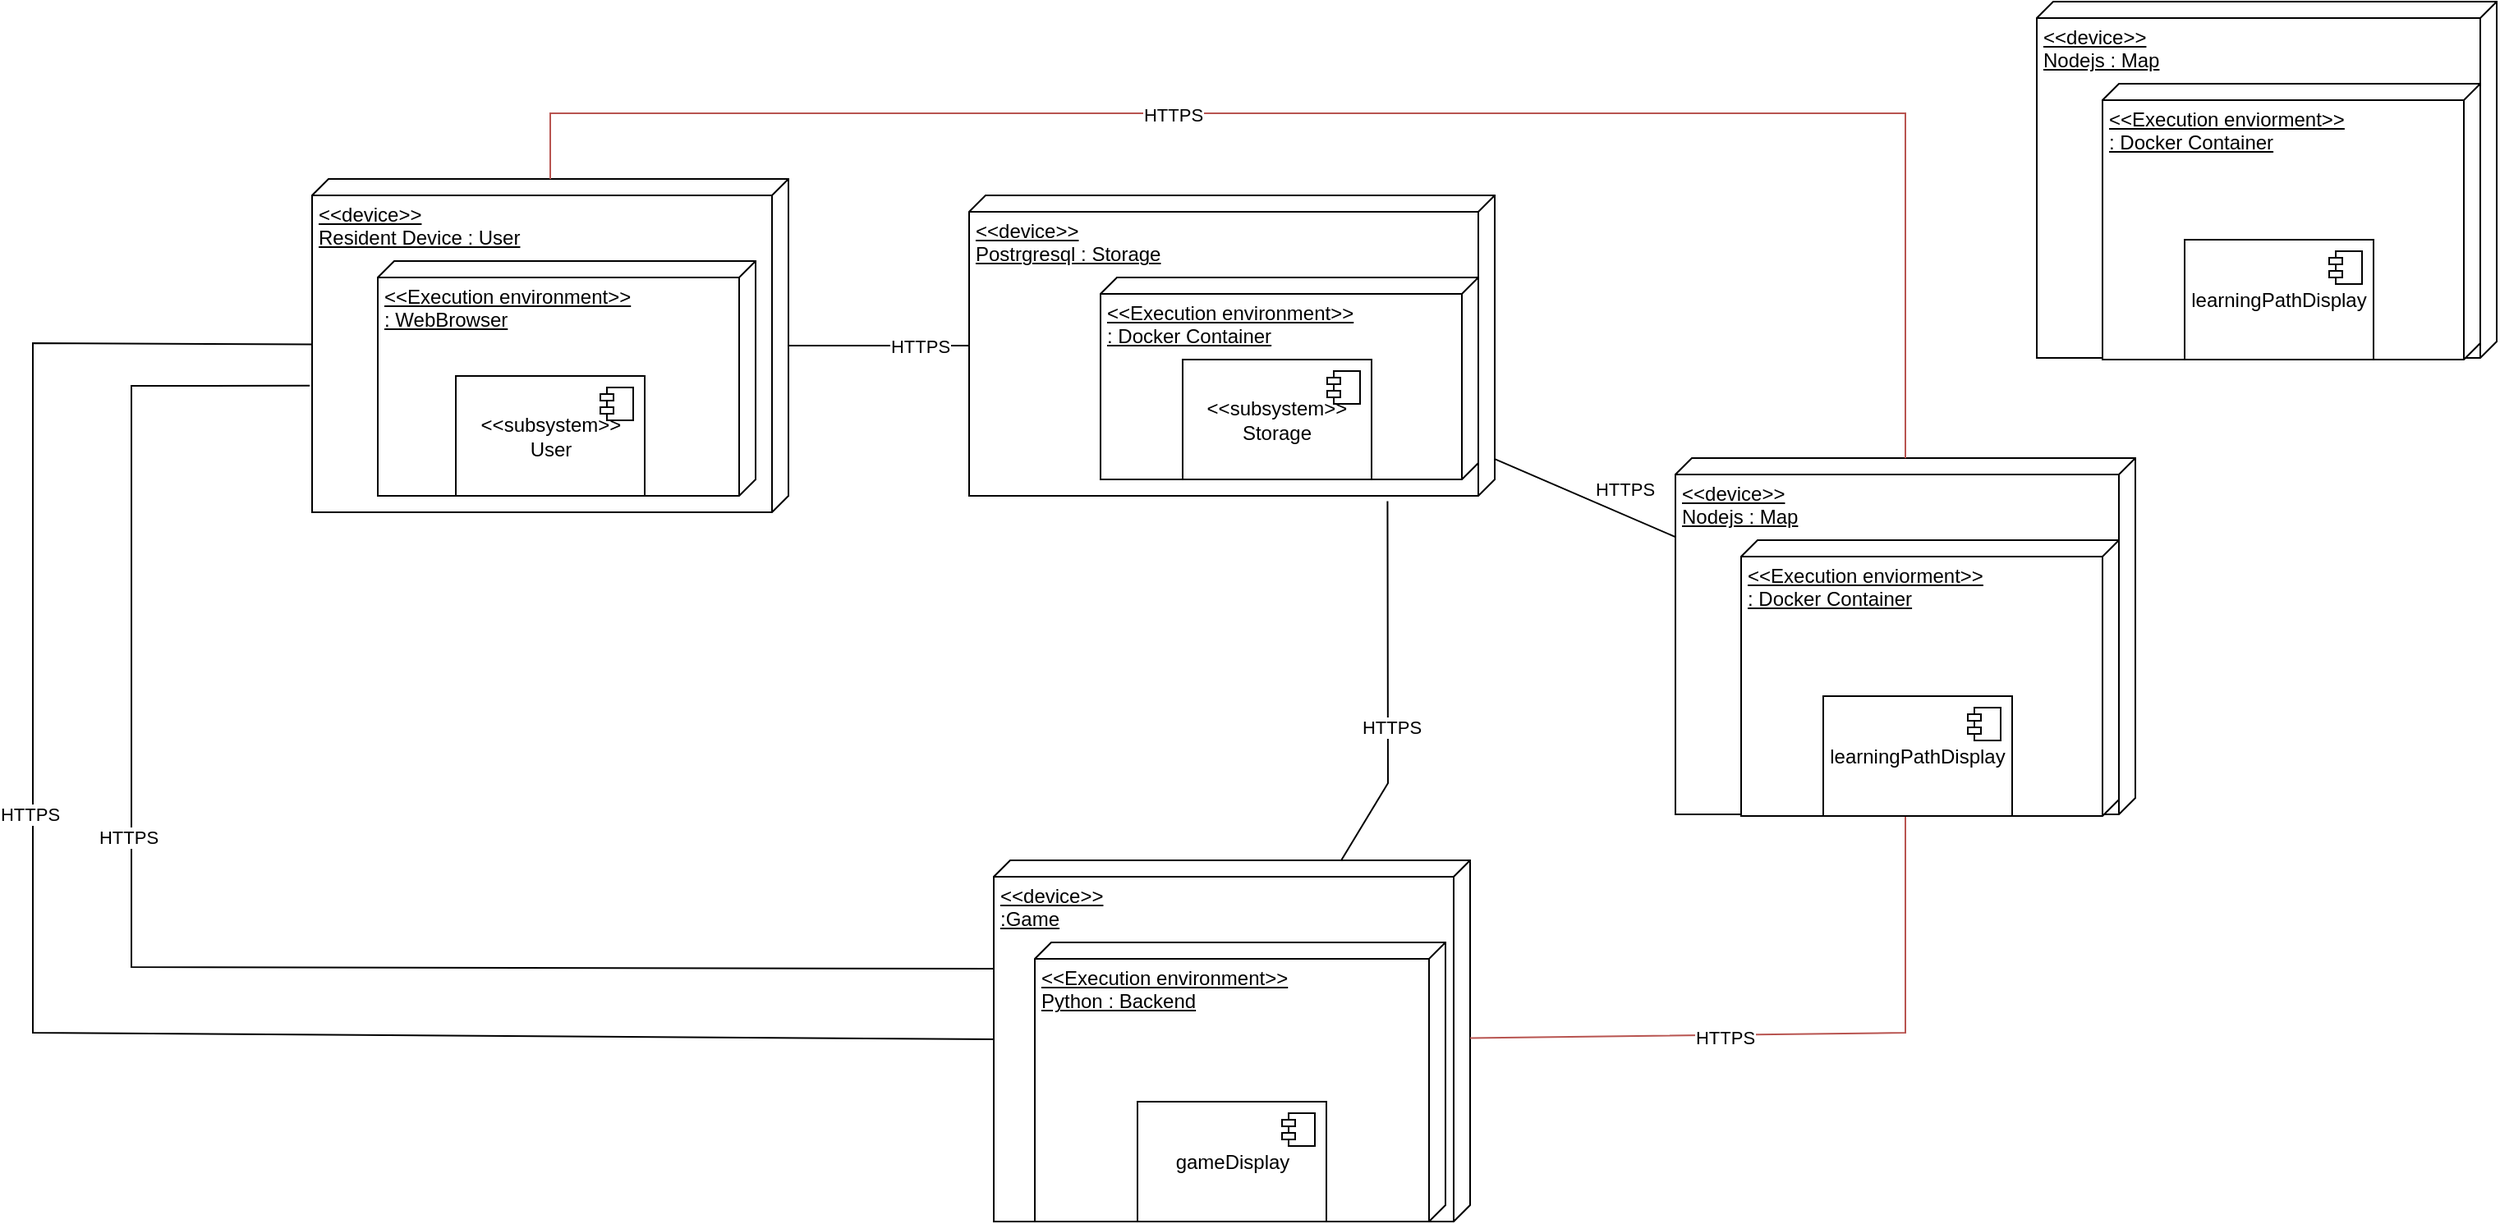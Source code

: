 <mxfile version="22.1.5" type="github">
  <diagram name="Page-1" id="uFSGAUwkW49hXAL4wlEe">
    <mxGraphModel dx="49" dy="2267" grid="1" gridSize="10" guides="1" tooltips="1" connect="1" arrows="1" fold="1" page="1" pageScale="1" pageWidth="850" pageHeight="1100" math="0" shadow="0">
      <root>
        <mxCell id="0" />
        <mxCell id="1" parent="0" />
        <mxCell id="I-oZxQt9zTV3CKsvRRn0-1" value="&amp;lt;&amp;lt;device&amp;gt;&amp;gt;&lt;br&gt;Resident Device : User" style="verticalAlign=top;align=left;spacingTop=8;spacingLeft=2;spacingRight=12;shape=cube;size=10;direction=south;fontStyle=4;html=1;whiteSpace=wrap;" vertex="1" parent="1">
          <mxGeometry x="2290" y="60" width="290" height="203" as="geometry" />
        </mxCell>
        <mxCell id="I-oZxQt9zTV3CKsvRRn0-3" value="&amp;lt;&amp;lt;Execution environment&amp;gt;&amp;gt;&lt;br&gt;: WebBrowser" style="verticalAlign=top;align=left;spacingTop=8;spacingLeft=2;spacingRight=12;shape=cube;size=10;direction=south;fontStyle=4;html=1;whiteSpace=wrap;" vertex="1" parent="1">
          <mxGeometry x="2330" y="110" width="230" height="143" as="geometry" />
        </mxCell>
        <mxCell id="I-oZxQt9zTV3CKsvRRn0-4" value="&amp;lt;&amp;lt;subsystem&amp;gt;&amp;gt;&lt;br&gt;User" style="html=1;dropTarget=0;whiteSpace=wrap;" vertex="1" parent="1">
          <mxGeometry x="2377.5" y="180" width="115" height="73" as="geometry" />
        </mxCell>
        <mxCell id="I-oZxQt9zTV3CKsvRRn0-5" value="" style="shape=module;jettyWidth=8;jettyHeight=4;" vertex="1" parent="I-oZxQt9zTV3CKsvRRn0-4">
          <mxGeometry x="1" width="20" height="20" relative="1" as="geometry">
            <mxPoint x="-27" y="7" as="offset" />
          </mxGeometry>
        </mxCell>
        <mxCell id="I-oZxQt9zTV3CKsvRRn0-6" value="&amp;lt;&amp;lt;device&amp;gt;&amp;gt;&lt;br&gt;Postrgresql : Storage" style="verticalAlign=top;align=left;spacingTop=8;spacingLeft=2;spacingRight=12;shape=cube;size=10;direction=south;fontStyle=4;html=1;whiteSpace=wrap;" vertex="1" parent="1">
          <mxGeometry x="2690" y="70" width="320" height="183" as="geometry" />
        </mxCell>
        <mxCell id="I-oZxQt9zTV3CKsvRRn0-7" value="&amp;lt;&amp;lt;Execution environment&amp;gt;&amp;gt;&lt;br&gt;: Docker Container" style="verticalAlign=top;align=left;spacingTop=8;spacingLeft=2;spacingRight=12;shape=cube;size=10;direction=south;fontStyle=4;html=1;whiteSpace=wrap;" vertex="1" parent="1">
          <mxGeometry x="2770" y="120" width="230" height="123" as="geometry" />
        </mxCell>
        <mxCell id="I-oZxQt9zTV3CKsvRRn0-8" value="" style="endArrow=none;html=1;rounded=0;" edge="1" parent="1" source="I-oZxQt9zTV3CKsvRRn0-1" target="I-oZxQt9zTV3CKsvRRn0-6">
          <mxGeometry width="50" height="50" relative="1" as="geometry">
            <mxPoint x="2640" y="320" as="sourcePoint" />
            <mxPoint x="2690" y="270" as="targetPoint" />
          </mxGeometry>
        </mxCell>
        <mxCell id="I-oZxQt9zTV3CKsvRRn0-9" value="HTTPS" style="edgeLabel;html=1;align=center;verticalAlign=middle;resizable=0;points=[];" vertex="1" connectable="0" parent="I-oZxQt9zTV3CKsvRRn0-8">
          <mxGeometry x="-0.221" y="-2" relative="1" as="geometry">
            <mxPoint x="37" y="-2" as="offset" />
          </mxGeometry>
        </mxCell>
        <mxCell id="I-oZxQt9zTV3CKsvRRn0-13" value="&amp;lt;&amp;lt;device&amp;gt;&amp;gt;&lt;br&gt;:Game" style="verticalAlign=top;align=left;spacingTop=8;spacingLeft=2;spacingRight=12;shape=cube;size=10;direction=south;fontStyle=4;html=1;whiteSpace=wrap;" vertex="1" parent="1">
          <mxGeometry x="2705" y="475" width="290" height="220" as="geometry" />
        </mxCell>
        <mxCell id="I-oZxQt9zTV3CKsvRRn0-14" value="&amp;lt;&amp;lt;Execution environment&amp;gt;&amp;gt;&lt;br&gt;Python : Backend" style="verticalAlign=top;align=left;spacingTop=8;spacingLeft=2;spacingRight=12;shape=cube;size=10;direction=south;fontStyle=4;html=1;whiteSpace=wrap;" vertex="1" parent="1">
          <mxGeometry x="2730" y="525" width="250" height="170" as="geometry" />
        </mxCell>
        <mxCell id="I-oZxQt9zTV3CKsvRRn0-15" value="" style="endArrow=none;html=1;rounded=0;entryX=1.018;entryY=0.204;entryDx=0;entryDy=0;entryPerimeter=0;" edge="1" parent="1" source="I-oZxQt9zTV3CKsvRRn0-13" target="I-oZxQt9zTV3CKsvRRn0-6">
          <mxGeometry width="50" height="50" relative="1" as="geometry">
            <mxPoint x="2950" y="440" as="sourcePoint" />
            <mxPoint x="2945" y="286" as="targetPoint" />
            <Array as="points">
              <mxPoint x="2945" y="428" />
            </Array>
          </mxGeometry>
        </mxCell>
        <mxCell id="I-oZxQt9zTV3CKsvRRn0-16" value="HTTPS" style="edgeLabel;html=1;align=center;verticalAlign=middle;resizable=0;points=[];" vertex="1" connectable="0" parent="I-oZxQt9zTV3CKsvRRn0-15">
          <mxGeometry x="-0.221" y="-2" relative="1" as="geometry">
            <mxPoint y="-1" as="offset" />
          </mxGeometry>
        </mxCell>
        <mxCell id="I-oZxQt9zTV3CKsvRRn0-17" value="" style="endArrow=none;html=1;rounded=0;" edge="1" parent="1" source="I-oZxQt9zTV3CKsvRRn0-1" target="I-oZxQt9zTV3CKsvRRn0-13">
          <mxGeometry width="50" height="50" relative="1" as="geometry">
            <mxPoint x="2590" y="172" as="sourcePoint" />
            <mxPoint x="2120" y="590" as="targetPoint" />
            <Array as="points">
              <mxPoint x="2120" y="160" />
              <mxPoint x="2120" y="580" />
            </Array>
          </mxGeometry>
        </mxCell>
        <mxCell id="I-oZxQt9zTV3CKsvRRn0-18" value="HTTPS" style="edgeLabel;html=1;align=center;verticalAlign=middle;resizable=0;points=[];" vertex="1" connectable="0" parent="I-oZxQt9zTV3CKsvRRn0-17">
          <mxGeometry x="-0.221" y="-2" relative="1" as="geometry">
            <mxPoint y="-1" as="offset" />
          </mxGeometry>
        </mxCell>
        <mxCell id="I-oZxQt9zTV3CKsvRRn0-19" value="" style="endArrow=none;html=1;rounded=0;exitX=0.62;exitY=1.005;exitDx=0;exitDy=0;exitPerimeter=0;entryX=0.3;entryY=1.001;entryDx=0;entryDy=0;entryPerimeter=0;" edge="1" parent="1" source="I-oZxQt9zTV3CKsvRRn0-1" target="I-oZxQt9zTV3CKsvRRn0-13">
          <mxGeometry width="50" height="50" relative="1" as="geometry">
            <mxPoint x="2300" y="171" as="sourcePoint" />
            <mxPoint x="2715" y="594" as="targetPoint" />
            <Array as="points">
              <mxPoint x="2180" y="186" />
              <mxPoint x="2180" y="540" />
            </Array>
          </mxGeometry>
        </mxCell>
        <mxCell id="I-oZxQt9zTV3CKsvRRn0-20" value="HTTPS" style="edgeLabel;html=1;align=center;verticalAlign=middle;resizable=0;points=[];" vertex="1" connectable="0" parent="I-oZxQt9zTV3CKsvRRn0-19">
          <mxGeometry x="-0.221" y="-2" relative="1" as="geometry">
            <mxPoint y="-1" as="offset" />
          </mxGeometry>
        </mxCell>
        <mxCell id="I-oZxQt9zTV3CKsvRRn0-21" value="&amp;lt;&amp;lt;device&amp;gt;&amp;gt;&lt;br&gt;Nodejs : Map" style="verticalAlign=top;align=left;spacingTop=8;spacingLeft=2;spacingRight=12;shape=cube;size=10;direction=south;fontStyle=4;html=1;whiteSpace=wrap;" vertex="1" parent="1">
          <mxGeometry x="3120" y="230" width="280" height="217" as="geometry" />
        </mxCell>
        <mxCell id="I-oZxQt9zTV3CKsvRRn0-22" value="&amp;lt;&amp;lt;Execution enviorment&amp;gt;&amp;gt;&lt;br style=&quot;border-color: var(--border-color);&quot;&gt;: Docker Container&lt;br&gt;&lt;br&gt;" style="verticalAlign=top;align=left;spacingTop=8;spacingLeft=2;spacingRight=12;shape=cube;size=10;direction=south;fontStyle=4;html=1;whiteSpace=wrap;" vertex="1" parent="1">
          <mxGeometry x="3160" y="280" width="230" height="168" as="geometry" />
        </mxCell>
        <mxCell id="I-oZxQt9zTV3CKsvRRn0-23" value="" style="endArrow=none;html=1;rounded=0;fillColor=#f8cecc;strokeColor=#b85450;" edge="1" parent="1" source="I-oZxQt9zTV3CKsvRRn0-1" target="I-oZxQt9zTV3CKsvRRn0-21">
          <mxGeometry width="50" height="50" relative="1" as="geometry">
            <mxPoint x="2590" y="172" as="sourcePoint" />
            <mxPoint x="3261" y="20" as="targetPoint" />
            <Array as="points">
              <mxPoint x="2435" y="20" />
              <mxPoint x="3260" y="20" />
            </Array>
          </mxGeometry>
        </mxCell>
        <mxCell id="I-oZxQt9zTV3CKsvRRn0-24" value="HTTPS" style="edgeLabel;html=1;align=center;verticalAlign=middle;resizable=0;points=[];" vertex="1" connectable="0" parent="I-oZxQt9zTV3CKsvRRn0-23">
          <mxGeometry x="-0.221" y="-2" relative="1" as="geometry">
            <mxPoint y="-1" as="offset" />
          </mxGeometry>
        </mxCell>
        <mxCell id="I-oZxQt9zTV3CKsvRRn0-27" value="" style="endArrow=none;html=1;rounded=0;fillColor=#f8cecc;strokeColor=#b85450;" edge="1" parent="1" source="I-oZxQt9zTV3CKsvRRn0-13" target="I-oZxQt9zTV3CKsvRRn0-21">
          <mxGeometry width="50" height="50" relative="1" as="geometry">
            <mxPoint x="3030" y="599" as="sourcePoint" />
            <mxPoint x="3058" y="380" as="targetPoint" />
            <Array as="points">
              <mxPoint x="3260" y="580" />
            </Array>
          </mxGeometry>
        </mxCell>
        <mxCell id="I-oZxQt9zTV3CKsvRRn0-28" value="HTTPS" style="edgeLabel;html=1;align=center;verticalAlign=middle;resizable=0;points=[];" vertex="1" connectable="0" parent="I-oZxQt9zTV3CKsvRRn0-27">
          <mxGeometry x="-0.221" y="-2" relative="1" as="geometry">
            <mxPoint y="-1" as="offset" />
          </mxGeometry>
        </mxCell>
        <mxCell id="I-oZxQt9zTV3CKsvRRn0-29" value="" style="endArrow=none;html=1;rounded=0;" edge="1" parent="1" source="I-oZxQt9zTV3CKsvRRn0-6" target="I-oZxQt9zTV3CKsvRRn0-21">
          <mxGeometry width="50" height="50" relative="1" as="geometry">
            <mxPoint x="2590" y="172" as="sourcePoint" />
            <mxPoint x="2700" y="172" as="targetPoint" />
          </mxGeometry>
        </mxCell>
        <mxCell id="I-oZxQt9zTV3CKsvRRn0-30" value="HTTPS" style="edgeLabel;html=1;align=center;verticalAlign=middle;resizable=0;points=[];" vertex="1" connectable="0" parent="I-oZxQt9zTV3CKsvRRn0-29">
          <mxGeometry x="-0.221" y="-2" relative="1" as="geometry">
            <mxPoint x="37" y="-2" as="offset" />
          </mxGeometry>
        </mxCell>
        <mxCell id="I-oZxQt9zTV3CKsvRRn0-33" value="&amp;lt;&amp;lt;subsystem&amp;gt;&amp;gt;&lt;br&gt;Storage" style="html=1;dropTarget=0;whiteSpace=wrap;" vertex="1" parent="1">
          <mxGeometry x="2820" y="170" width="115" height="73" as="geometry" />
        </mxCell>
        <mxCell id="I-oZxQt9zTV3CKsvRRn0-34" value="" style="shape=module;jettyWidth=8;jettyHeight=4;" vertex="1" parent="I-oZxQt9zTV3CKsvRRn0-33">
          <mxGeometry x="1" width="20" height="20" relative="1" as="geometry">
            <mxPoint x="-27" y="7" as="offset" />
          </mxGeometry>
        </mxCell>
        <mxCell id="I-oZxQt9zTV3CKsvRRn0-35" value="gameDisplay" style="html=1;dropTarget=0;whiteSpace=wrap;" vertex="1" parent="1">
          <mxGeometry x="2792.5" y="622" width="115" height="73" as="geometry" />
        </mxCell>
        <mxCell id="I-oZxQt9zTV3CKsvRRn0-36" value="" style="shape=module;jettyWidth=8;jettyHeight=4;" vertex="1" parent="I-oZxQt9zTV3CKsvRRn0-35">
          <mxGeometry x="1" width="20" height="20" relative="1" as="geometry">
            <mxPoint x="-27" y="7" as="offset" />
          </mxGeometry>
        </mxCell>
        <mxCell id="I-oZxQt9zTV3CKsvRRn0-37" value="learningPathDisplay" style="html=1;dropTarget=0;whiteSpace=wrap;" vertex="1" parent="1">
          <mxGeometry x="3210" y="375" width="115" height="73" as="geometry" />
        </mxCell>
        <mxCell id="I-oZxQt9zTV3CKsvRRn0-38" value="" style="shape=module;jettyWidth=8;jettyHeight=4;" vertex="1" parent="I-oZxQt9zTV3CKsvRRn0-37">
          <mxGeometry x="1" width="20" height="20" relative="1" as="geometry">
            <mxPoint x="-27" y="7" as="offset" />
          </mxGeometry>
        </mxCell>
        <mxCell id="I-oZxQt9zTV3CKsvRRn0-39" value="&amp;lt;&amp;lt;device&amp;gt;&amp;gt;&lt;br&gt;Nodejs : Map" style="verticalAlign=top;align=left;spacingTop=8;spacingLeft=2;spacingRight=12;shape=cube;size=10;direction=south;fontStyle=4;html=1;whiteSpace=wrap;" vertex="1" parent="1">
          <mxGeometry x="3340" y="-48" width="280" height="217" as="geometry" />
        </mxCell>
        <mxCell id="I-oZxQt9zTV3CKsvRRn0-40" value="&amp;lt;&amp;lt;Execution enviorment&amp;gt;&amp;gt;&lt;br style=&quot;border-color: var(--border-color);&quot;&gt;: Docker Container&lt;br&gt;&lt;br&gt;" style="verticalAlign=top;align=left;spacingTop=8;spacingLeft=2;spacingRight=12;shape=cube;size=10;direction=south;fontStyle=4;html=1;whiteSpace=wrap;" vertex="1" parent="1">
          <mxGeometry x="3380" y="2" width="230" height="168" as="geometry" />
        </mxCell>
        <mxCell id="I-oZxQt9zTV3CKsvRRn0-41" value="learningPathDisplay" style="html=1;dropTarget=0;whiteSpace=wrap;" vertex="1" parent="1">
          <mxGeometry x="3430" y="97" width="115" height="73" as="geometry" />
        </mxCell>
        <mxCell id="I-oZxQt9zTV3CKsvRRn0-42" value="" style="shape=module;jettyWidth=8;jettyHeight=4;" vertex="1" parent="I-oZxQt9zTV3CKsvRRn0-41">
          <mxGeometry x="1" width="20" height="20" relative="1" as="geometry">
            <mxPoint x="-27" y="7" as="offset" />
          </mxGeometry>
        </mxCell>
      </root>
    </mxGraphModel>
  </diagram>
</mxfile>
